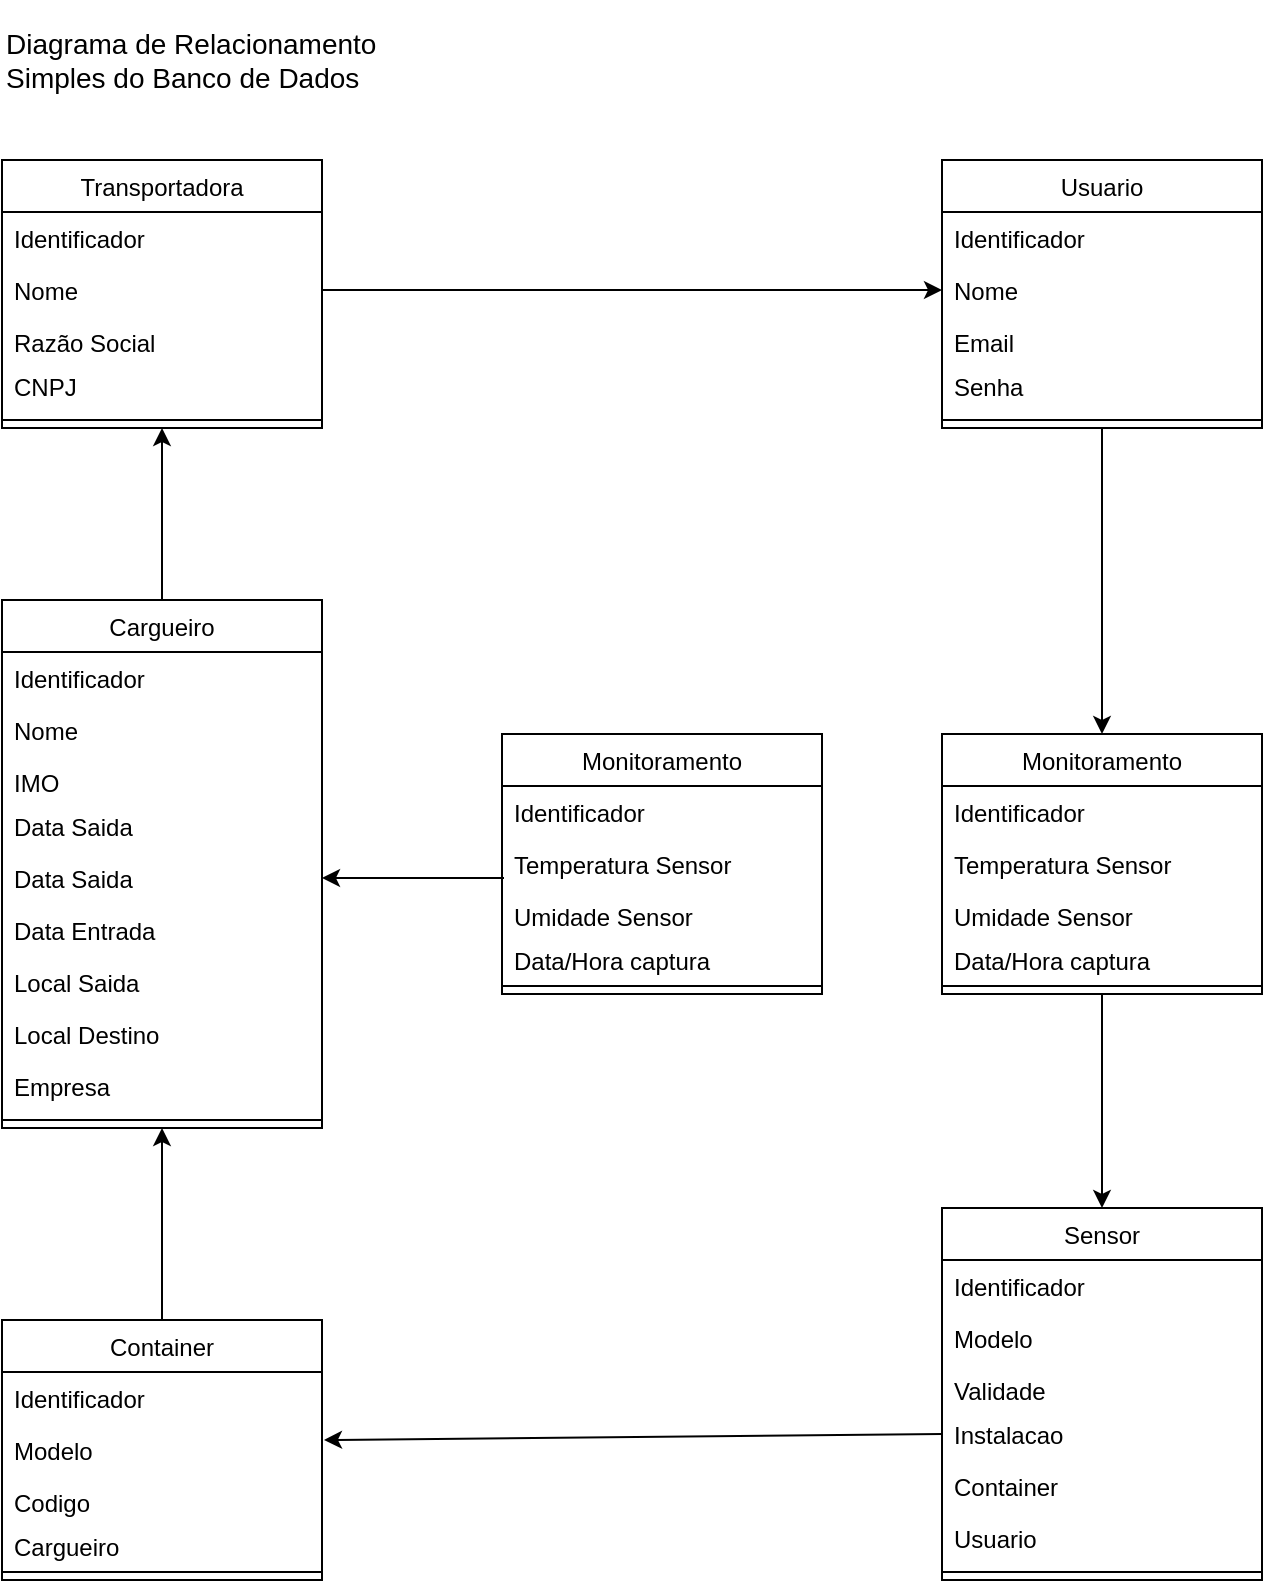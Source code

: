 <mxfile version="21.0.6" type="device"><diagram id="C5RBs43oDa-KdzZeNtuy" name="Page-1"><mxGraphModel dx="1444" dy="796" grid="1" gridSize="10" guides="1" tooltips="1" connect="1" arrows="1" fold="1" page="1" pageScale="1" pageWidth="827" pageHeight="1169" math="0" shadow="0"><root><mxCell id="WIyWlLk6GJQsqaUBKTNV-0"/><mxCell id="WIyWlLk6GJQsqaUBKTNV-1" parent="WIyWlLk6GJQsqaUBKTNV-0"/><mxCell id="zkfFHV4jXpPFQw0GAbJ--13" value="Usuario" style="swimlane;fontStyle=0;align=center;verticalAlign=top;childLayout=stackLayout;horizontal=1;startSize=26;horizontalStack=0;resizeParent=1;resizeLast=0;collapsible=1;marginBottom=0;rounded=0;shadow=0;strokeWidth=1;" parent="WIyWlLk6GJQsqaUBKTNV-1" vertex="1"><mxGeometry x="569" y="200" width="160" height="134" as="geometry"><mxRectangle x="340" y="380" width="170" height="26" as="alternateBounds"/></mxGeometry></mxCell><mxCell id="zkfFHV4jXpPFQw0GAbJ--1" value="Identificador" style="text;align=left;verticalAlign=top;spacingLeft=4;spacingRight=4;overflow=hidden;rotatable=0;points=[[0,0.5],[1,0.5]];portConstraint=eastwest;" parent="zkfFHV4jXpPFQw0GAbJ--13" vertex="1"><mxGeometry y="26" width="160" height="26" as="geometry"/></mxCell><mxCell id="zkfFHV4jXpPFQw0GAbJ--2" value="Nome" style="text;align=left;verticalAlign=top;spacingLeft=4;spacingRight=4;overflow=hidden;rotatable=0;points=[[0,0.5],[1,0.5]];portConstraint=eastwest;rounded=0;shadow=0;html=0;" parent="zkfFHV4jXpPFQw0GAbJ--13" vertex="1"><mxGeometry y="52" width="160" height="26" as="geometry"/></mxCell><mxCell id="zkfFHV4jXpPFQw0GAbJ--3" value="Email" style="text;align=left;verticalAlign=top;spacingLeft=4;spacingRight=4;overflow=hidden;rotatable=0;points=[[0,0.5],[1,0.5]];portConstraint=eastwest;rounded=0;shadow=0;html=0;" parent="zkfFHV4jXpPFQw0GAbJ--13" vertex="1"><mxGeometry y="78" width="160" height="22" as="geometry"/></mxCell><mxCell id="zkfFHV4jXpPFQw0GAbJ--5" value="Senha" style="text;align=left;verticalAlign=top;spacingLeft=4;spacingRight=4;overflow=hidden;rotatable=0;points=[[0,0.5],[1,0.5]];portConstraint=eastwest;" parent="zkfFHV4jXpPFQw0GAbJ--13" vertex="1"><mxGeometry y="100" width="160" height="26" as="geometry"/></mxCell><mxCell id="zkfFHV4jXpPFQw0GAbJ--15" value="" style="line;html=1;strokeWidth=1;align=left;verticalAlign=middle;spacingTop=-1;spacingLeft=3;spacingRight=3;rotatable=0;labelPosition=right;points=[];portConstraint=eastwest;" parent="zkfFHV4jXpPFQw0GAbJ--13" vertex="1"><mxGeometry y="126" width="160" height="8" as="geometry"/></mxCell><mxCell id="v5CBIuiCoPk4hRv3MBNu-3" value="Transportadora" style="swimlane;fontStyle=0;align=center;verticalAlign=top;childLayout=stackLayout;horizontal=1;startSize=26;horizontalStack=0;resizeParent=1;resizeLast=0;collapsible=1;marginBottom=0;rounded=0;shadow=0;strokeWidth=1;" vertex="1" parent="WIyWlLk6GJQsqaUBKTNV-1"><mxGeometry x="99" y="200" width="160" height="134" as="geometry"><mxRectangle x="340" y="380" width="170" height="26" as="alternateBounds"/></mxGeometry></mxCell><mxCell id="v5CBIuiCoPk4hRv3MBNu-4" value="Identificador" style="text;align=left;verticalAlign=top;spacingLeft=4;spacingRight=4;overflow=hidden;rotatable=0;points=[[0,0.5],[1,0.5]];portConstraint=eastwest;" vertex="1" parent="v5CBIuiCoPk4hRv3MBNu-3"><mxGeometry y="26" width="160" height="26" as="geometry"/></mxCell><mxCell id="v5CBIuiCoPk4hRv3MBNu-5" value="Nome" style="text;align=left;verticalAlign=top;spacingLeft=4;spacingRight=4;overflow=hidden;rotatable=0;points=[[0,0.5],[1,0.5]];portConstraint=eastwest;rounded=0;shadow=0;html=0;" vertex="1" parent="v5CBIuiCoPk4hRv3MBNu-3"><mxGeometry y="52" width="160" height="26" as="geometry"/></mxCell><mxCell id="v5CBIuiCoPk4hRv3MBNu-6" value="Razão Social" style="text;align=left;verticalAlign=top;spacingLeft=4;spacingRight=4;overflow=hidden;rotatable=0;points=[[0,0.5],[1,0.5]];portConstraint=eastwest;rounded=0;shadow=0;html=0;" vertex="1" parent="v5CBIuiCoPk4hRv3MBNu-3"><mxGeometry y="78" width="160" height="22" as="geometry"/></mxCell><mxCell id="v5CBIuiCoPk4hRv3MBNu-7" value="CNPJ" style="text;align=left;verticalAlign=top;spacingLeft=4;spacingRight=4;overflow=hidden;rotatable=0;points=[[0,0.5],[1,0.5]];portConstraint=eastwest;" vertex="1" parent="v5CBIuiCoPk4hRv3MBNu-3"><mxGeometry y="100" width="160" height="26" as="geometry"/></mxCell><mxCell id="v5CBIuiCoPk4hRv3MBNu-8" value="" style="line;html=1;strokeWidth=1;align=left;verticalAlign=middle;spacingTop=-1;spacingLeft=3;spacingRight=3;rotatable=0;labelPosition=right;points=[];portConstraint=eastwest;" vertex="1" parent="v5CBIuiCoPk4hRv3MBNu-3"><mxGeometry y="126" width="160" height="8" as="geometry"/></mxCell><mxCell id="v5CBIuiCoPk4hRv3MBNu-9" value="Cargueiro" style="swimlane;fontStyle=0;align=center;verticalAlign=top;childLayout=stackLayout;horizontal=1;startSize=26;horizontalStack=0;resizeParent=1;resizeLast=0;collapsible=1;marginBottom=0;rounded=0;shadow=0;strokeWidth=1;" vertex="1" parent="WIyWlLk6GJQsqaUBKTNV-1"><mxGeometry x="99" y="420" width="160" height="264" as="geometry"><mxRectangle x="340" y="380" width="170" height="26" as="alternateBounds"/></mxGeometry></mxCell><mxCell id="v5CBIuiCoPk4hRv3MBNu-10" value="Identificador" style="text;align=left;verticalAlign=top;spacingLeft=4;spacingRight=4;overflow=hidden;rotatable=0;points=[[0,0.5],[1,0.5]];portConstraint=eastwest;" vertex="1" parent="v5CBIuiCoPk4hRv3MBNu-9"><mxGeometry y="26" width="160" height="26" as="geometry"/></mxCell><mxCell id="v5CBIuiCoPk4hRv3MBNu-11" value="Nome" style="text;align=left;verticalAlign=top;spacingLeft=4;spacingRight=4;overflow=hidden;rotatable=0;points=[[0,0.5],[1,0.5]];portConstraint=eastwest;rounded=0;shadow=0;html=0;" vertex="1" parent="v5CBIuiCoPk4hRv3MBNu-9"><mxGeometry y="52" width="160" height="26" as="geometry"/></mxCell><mxCell id="v5CBIuiCoPk4hRv3MBNu-12" value="IMO" style="text;align=left;verticalAlign=top;spacingLeft=4;spacingRight=4;overflow=hidden;rotatable=0;points=[[0,0.5],[1,0.5]];portConstraint=eastwest;rounded=0;shadow=0;html=0;" vertex="1" parent="v5CBIuiCoPk4hRv3MBNu-9"><mxGeometry y="78" width="160" height="22" as="geometry"/></mxCell><mxCell id="v5CBIuiCoPk4hRv3MBNu-13" value="Data Saida" style="text;align=left;verticalAlign=top;spacingLeft=4;spacingRight=4;overflow=hidden;rotatable=0;points=[[0,0.5],[1,0.5]];portConstraint=eastwest;" vertex="1" parent="v5CBIuiCoPk4hRv3MBNu-9"><mxGeometry y="100" width="160" height="26" as="geometry"/></mxCell><mxCell id="v5CBIuiCoPk4hRv3MBNu-15" value="Data Saida" style="text;align=left;verticalAlign=top;spacingLeft=4;spacingRight=4;overflow=hidden;rotatable=0;points=[[0,0.5],[1,0.5]];portConstraint=eastwest;" vertex="1" parent="v5CBIuiCoPk4hRv3MBNu-9"><mxGeometry y="126" width="160" height="26" as="geometry"/></mxCell><mxCell id="v5CBIuiCoPk4hRv3MBNu-16" value="Data Entrada" style="text;align=left;verticalAlign=top;spacingLeft=4;spacingRight=4;overflow=hidden;rotatable=0;points=[[0,0.5],[1,0.5]];portConstraint=eastwest;" vertex="1" parent="v5CBIuiCoPk4hRv3MBNu-9"><mxGeometry y="152" width="160" height="26" as="geometry"/></mxCell><mxCell id="v5CBIuiCoPk4hRv3MBNu-17" value="Local Saida" style="text;align=left;verticalAlign=top;spacingLeft=4;spacingRight=4;overflow=hidden;rotatable=0;points=[[0,0.5],[1,0.5]];portConstraint=eastwest;" vertex="1" parent="v5CBIuiCoPk4hRv3MBNu-9"><mxGeometry y="178" width="160" height="26" as="geometry"/></mxCell><mxCell id="v5CBIuiCoPk4hRv3MBNu-18" value="Local Destino" style="text;align=left;verticalAlign=top;spacingLeft=4;spacingRight=4;overflow=hidden;rotatable=0;points=[[0,0.5],[1,0.5]];portConstraint=eastwest;" vertex="1" parent="v5CBIuiCoPk4hRv3MBNu-9"><mxGeometry y="204" width="160" height="26" as="geometry"/></mxCell><mxCell id="v5CBIuiCoPk4hRv3MBNu-19" value="Empresa" style="text;align=left;verticalAlign=top;spacingLeft=4;spacingRight=4;overflow=hidden;rotatable=0;points=[[0,0.5],[1,0.5]];portConstraint=eastwest;" vertex="1" parent="v5CBIuiCoPk4hRv3MBNu-9"><mxGeometry y="230" width="160" height="26" as="geometry"/></mxCell><mxCell id="v5CBIuiCoPk4hRv3MBNu-14" value="" style="line;html=1;strokeWidth=1;align=left;verticalAlign=middle;spacingTop=-1;spacingLeft=3;spacingRight=3;rotatable=0;labelPosition=right;points=[];portConstraint=eastwest;" vertex="1" parent="v5CBIuiCoPk4hRv3MBNu-9"><mxGeometry y="256" width="160" height="8" as="geometry"/></mxCell><mxCell id="v5CBIuiCoPk4hRv3MBNu-21" value="Sensor" style="swimlane;fontStyle=0;align=center;verticalAlign=top;childLayout=stackLayout;horizontal=1;startSize=26;horizontalStack=0;resizeParent=1;resizeLast=0;collapsible=1;marginBottom=0;rounded=0;shadow=0;strokeWidth=1;" vertex="1" parent="WIyWlLk6GJQsqaUBKTNV-1"><mxGeometry x="569" y="724" width="160" height="186" as="geometry"><mxRectangle x="340" y="380" width="170" height="26" as="alternateBounds"/></mxGeometry></mxCell><mxCell id="v5CBIuiCoPk4hRv3MBNu-22" value="Identificador" style="text;align=left;verticalAlign=top;spacingLeft=4;spacingRight=4;overflow=hidden;rotatable=0;points=[[0,0.5],[1,0.5]];portConstraint=eastwest;" vertex="1" parent="v5CBIuiCoPk4hRv3MBNu-21"><mxGeometry y="26" width="160" height="26" as="geometry"/></mxCell><mxCell id="v5CBIuiCoPk4hRv3MBNu-23" value="Modelo" style="text;align=left;verticalAlign=top;spacingLeft=4;spacingRight=4;overflow=hidden;rotatable=0;points=[[0,0.5],[1,0.5]];portConstraint=eastwest;rounded=0;shadow=0;html=0;" vertex="1" parent="v5CBIuiCoPk4hRv3MBNu-21"><mxGeometry y="52" width="160" height="26" as="geometry"/></mxCell><mxCell id="v5CBIuiCoPk4hRv3MBNu-24" value="Validade" style="text;align=left;verticalAlign=top;spacingLeft=4;spacingRight=4;overflow=hidden;rotatable=0;points=[[0,0.5],[1,0.5]];portConstraint=eastwest;rounded=0;shadow=0;html=0;" vertex="1" parent="v5CBIuiCoPk4hRv3MBNu-21"><mxGeometry y="78" width="160" height="22" as="geometry"/></mxCell><mxCell id="v5CBIuiCoPk4hRv3MBNu-27" value="Instalacao" style="text;align=left;verticalAlign=top;spacingLeft=4;spacingRight=4;overflow=hidden;rotatable=0;points=[[0,0.5],[1,0.5]];portConstraint=eastwest;" vertex="1" parent="v5CBIuiCoPk4hRv3MBNu-21"><mxGeometry y="100" width="160" height="26" as="geometry"/></mxCell><mxCell id="v5CBIuiCoPk4hRv3MBNu-25" value="Container" style="text;align=left;verticalAlign=top;spacingLeft=4;spacingRight=4;overflow=hidden;rotatable=0;points=[[0,0.5],[1,0.5]];portConstraint=eastwest;" vertex="1" parent="v5CBIuiCoPk4hRv3MBNu-21"><mxGeometry y="126" width="160" height="26" as="geometry"/></mxCell><mxCell id="v5CBIuiCoPk4hRv3MBNu-28" value="Usuario" style="text;align=left;verticalAlign=top;spacingLeft=4;spacingRight=4;overflow=hidden;rotatable=0;points=[[0,0.5],[1,0.5]];portConstraint=eastwest;" vertex="1" parent="v5CBIuiCoPk4hRv3MBNu-21"><mxGeometry y="152" width="160" height="26" as="geometry"/></mxCell><mxCell id="v5CBIuiCoPk4hRv3MBNu-26" value="" style="line;html=1;strokeWidth=1;align=left;verticalAlign=middle;spacingTop=-1;spacingLeft=3;spacingRight=3;rotatable=0;labelPosition=right;points=[];portConstraint=eastwest;" vertex="1" parent="v5CBIuiCoPk4hRv3MBNu-21"><mxGeometry y="178" width="160" height="8" as="geometry"/></mxCell><mxCell id="v5CBIuiCoPk4hRv3MBNu-29" value="Container" style="swimlane;fontStyle=0;align=center;verticalAlign=top;childLayout=stackLayout;horizontal=1;startSize=26;horizontalStack=0;resizeParent=1;resizeLast=0;collapsible=1;marginBottom=0;rounded=0;shadow=0;strokeWidth=1;" vertex="1" parent="WIyWlLk6GJQsqaUBKTNV-1"><mxGeometry x="99" y="780" width="160" height="130" as="geometry"><mxRectangle x="340" y="380" width="170" height="26" as="alternateBounds"/></mxGeometry></mxCell><mxCell id="v5CBIuiCoPk4hRv3MBNu-30" value="Identificador" style="text;align=left;verticalAlign=top;spacingLeft=4;spacingRight=4;overflow=hidden;rotatable=0;points=[[0,0.5],[1,0.5]];portConstraint=eastwest;" vertex="1" parent="v5CBIuiCoPk4hRv3MBNu-29"><mxGeometry y="26" width="160" height="26" as="geometry"/></mxCell><mxCell id="v5CBIuiCoPk4hRv3MBNu-31" value="Modelo" style="text;align=left;verticalAlign=top;spacingLeft=4;spacingRight=4;overflow=hidden;rotatable=0;points=[[0,0.5],[1,0.5]];portConstraint=eastwest;rounded=0;shadow=0;html=0;" vertex="1" parent="v5CBIuiCoPk4hRv3MBNu-29"><mxGeometry y="52" width="160" height="26" as="geometry"/></mxCell><mxCell id="v5CBIuiCoPk4hRv3MBNu-37" value="Codigo" style="text;align=left;verticalAlign=top;spacingLeft=4;spacingRight=4;overflow=hidden;rotatable=0;points=[[0,0.5],[1,0.5]];portConstraint=eastwest;rounded=0;shadow=0;html=0;" vertex="1" parent="v5CBIuiCoPk4hRv3MBNu-29"><mxGeometry y="78" width="160" height="22" as="geometry"/></mxCell><mxCell id="v5CBIuiCoPk4hRv3MBNu-32" value="Cargueiro" style="text;align=left;verticalAlign=top;spacingLeft=4;spacingRight=4;overflow=hidden;rotatable=0;points=[[0,0.5],[1,0.5]];portConstraint=eastwest;rounded=0;shadow=0;html=0;" vertex="1" parent="v5CBIuiCoPk4hRv3MBNu-29"><mxGeometry y="100" width="160" height="22" as="geometry"/></mxCell><mxCell id="v5CBIuiCoPk4hRv3MBNu-36" value="" style="line;html=1;strokeWidth=1;align=left;verticalAlign=middle;spacingTop=-1;spacingLeft=3;spacingRight=3;rotatable=0;labelPosition=right;points=[];portConstraint=eastwest;" vertex="1" parent="v5CBIuiCoPk4hRv3MBNu-29"><mxGeometry y="122" width="160" height="8" as="geometry"/></mxCell><mxCell id="v5CBIuiCoPk4hRv3MBNu-40" value="Monitoramento" style="swimlane;fontStyle=0;align=center;verticalAlign=top;childLayout=stackLayout;horizontal=1;startSize=26;horizontalStack=0;resizeParent=1;resizeLast=0;collapsible=1;marginBottom=0;rounded=0;shadow=0;strokeWidth=1;" vertex="1" parent="WIyWlLk6GJQsqaUBKTNV-1"><mxGeometry x="569" y="487" width="160" height="130" as="geometry"><mxRectangle x="340" y="380" width="170" height="26" as="alternateBounds"/></mxGeometry></mxCell><mxCell id="v5CBIuiCoPk4hRv3MBNu-41" value="Identificador" style="text;align=left;verticalAlign=top;spacingLeft=4;spacingRight=4;overflow=hidden;rotatable=0;points=[[0,0.5],[1,0.5]];portConstraint=eastwest;" vertex="1" parent="v5CBIuiCoPk4hRv3MBNu-40"><mxGeometry y="26" width="160" height="26" as="geometry"/></mxCell><mxCell id="v5CBIuiCoPk4hRv3MBNu-42" value="Temperatura Sensor" style="text;align=left;verticalAlign=top;spacingLeft=4;spacingRight=4;overflow=hidden;rotatable=0;points=[[0,0.5],[1,0.5]];portConstraint=eastwest;rounded=0;shadow=0;html=0;" vertex="1" parent="v5CBIuiCoPk4hRv3MBNu-40"><mxGeometry y="52" width="160" height="26" as="geometry"/></mxCell><mxCell id="v5CBIuiCoPk4hRv3MBNu-43" value="Umidade Sensor" style="text;align=left;verticalAlign=top;spacingLeft=4;spacingRight=4;overflow=hidden;rotatable=0;points=[[0,0.5],[1,0.5]];portConstraint=eastwest;rounded=0;shadow=0;html=0;" vertex="1" parent="v5CBIuiCoPk4hRv3MBNu-40"><mxGeometry y="78" width="160" height="22" as="geometry"/></mxCell><mxCell id="v5CBIuiCoPk4hRv3MBNu-44" value="Data/Hora captura" style="text;align=left;verticalAlign=top;spacingLeft=4;spacingRight=4;overflow=hidden;rotatable=0;points=[[0,0.5],[1,0.5]];portConstraint=eastwest;rounded=0;shadow=0;html=0;" vertex="1" parent="v5CBIuiCoPk4hRv3MBNu-40"><mxGeometry y="100" width="160" height="22" as="geometry"/></mxCell><mxCell id="v5CBIuiCoPk4hRv3MBNu-45" value="" style="line;html=1;strokeWidth=1;align=left;verticalAlign=middle;spacingTop=-1;spacingLeft=3;spacingRight=3;rotatable=0;labelPosition=right;points=[];portConstraint=eastwest;" vertex="1" parent="v5CBIuiCoPk4hRv3MBNu-40"><mxGeometry y="122" width="160" height="8" as="geometry"/></mxCell><mxCell id="v5CBIuiCoPk4hRv3MBNu-46" value="" style="endArrow=classic;html=1;rounded=0;exitX=0.5;exitY=1;exitDx=0;exitDy=0;entryX=0.5;entryY=0;entryDx=0;entryDy=0;" edge="1" parent="WIyWlLk6GJQsqaUBKTNV-1" source="zkfFHV4jXpPFQw0GAbJ--13" target="v5CBIuiCoPk4hRv3MBNu-40"><mxGeometry width="50" height="50" relative="1" as="geometry"><mxPoint x="669" y="450" as="sourcePoint"/><mxPoint x="719" y="400" as="targetPoint"/></mxGeometry></mxCell><mxCell id="v5CBIuiCoPk4hRv3MBNu-47" value="" style="endArrow=classic;html=1;rounded=0;entryX=0.5;entryY=0;entryDx=0;entryDy=0;exitX=0.5;exitY=1;exitDx=0;exitDy=0;" edge="1" parent="WIyWlLk6GJQsqaUBKTNV-1" source="v5CBIuiCoPk4hRv3MBNu-40" target="v5CBIuiCoPk4hRv3MBNu-21"><mxGeometry width="50" height="50" relative="1" as="geometry"><mxPoint x="869.5" y="530" as="sourcePoint"/><mxPoint x="869" y="586" as="targetPoint"/></mxGeometry></mxCell><mxCell id="v5CBIuiCoPk4hRv3MBNu-51" value="" style="endArrow=classic;html=1;rounded=0;entryX=0.5;entryY=1;entryDx=0;entryDy=0;exitX=0.5;exitY=0;exitDx=0;exitDy=0;" edge="1" parent="WIyWlLk6GJQsqaUBKTNV-1" source="v5CBIuiCoPk4hRv3MBNu-29" target="v5CBIuiCoPk4hRv3MBNu-9"><mxGeometry width="50" height="50" relative="1" as="geometry"><mxPoint x="439" y="700" as="sourcePoint"/><mxPoint x="489" y="650" as="targetPoint"/></mxGeometry></mxCell><mxCell id="v5CBIuiCoPk4hRv3MBNu-55" value="" style="endArrow=classic;html=1;rounded=0;entryX=0.5;entryY=1;entryDx=0;entryDy=0;exitX=0.5;exitY=0;exitDx=0;exitDy=0;" edge="1" parent="WIyWlLk6GJQsqaUBKTNV-1" source="v5CBIuiCoPk4hRv3MBNu-9" target="v5CBIuiCoPk4hRv3MBNu-3"><mxGeometry width="50" height="50" relative="1" as="geometry"><mxPoint x="239" y="510" as="sourcePoint"/><mxPoint x="289" y="460" as="targetPoint"/></mxGeometry></mxCell><mxCell id="v5CBIuiCoPk4hRv3MBNu-168" value="Monitoramento" style="swimlane;fontStyle=0;align=center;verticalAlign=top;childLayout=stackLayout;horizontal=1;startSize=26;horizontalStack=0;resizeParent=1;resizeLast=0;collapsible=1;marginBottom=0;rounded=0;shadow=0;strokeWidth=1;" vertex="1" parent="WIyWlLk6GJQsqaUBKTNV-1"><mxGeometry x="349" y="487" width="160" height="130" as="geometry"><mxRectangle x="340" y="380" width="170" height="26" as="alternateBounds"/></mxGeometry></mxCell><mxCell id="v5CBIuiCoPk4hRv3MBNu-169" value="Identificador" style="text;align=left;verticalAlign=top;spacingLeft=4;spacingRight=4;overflow=hidden;rotatable=0;points=[[0,0.5],[1,0.5]];portConstraint=eastwest;" vertex="1" parent="v5CBIuiCoPk4hRv3MBNu-168"><mxGeometry y="26" width="160" height="26" as="geometry"/></mxCell><mxCell id="v5CBIuiCoPk4hRv3MBNu-170" value="Temperatura Sensor" style="text;align=left;verticalAlign=top;spacingLeft=4;spacingRight=4;overflow=hidden;rotatable=0;points=[[0,0.5],[1,0.5]];portConstraint=eastwest;rounded=0;shadow=0;html=0;" vertex="1" parent="v5CBIuiCoPk4hRv3MBNu-168"><mxGeometry y="52" width="160" height="26" as="geometry"/></mxCell><mxCell id="v5CBIuiCoPk4hRv3MBNu-171" value="Umidade Sensor" style="text;align=left;verticalAlign=top;spacingLeft=4;spacingRight=4;overflow=hidden;rotatable=0;points=[[0,0.5],[1,0.5]];portConstraint=eastwest;rounded=0;shadow=0;html=0;" vertex="1" parent="v5CBIuiCoPk4hRv3MBNu-168"><mxGeometry y="78" width="160" height="22" as="geometry"/></mxCell><mxCell id="v5CBIuiCoPk4hRv3MBNu-172" value="Data/Hora captura" style="text;align=left;verticalAlign=top;spacingLeft=4;spacingRight=4;overflow=hidden;rotatable=0;points=[[0,0.5],[1,0.5]];portConstraint=eastwest;rounded=0;shadow=0;html=0;" vertex="1" parent="v5CBIuiCoPk4hRv3MBNu-168"><mxGeometry y="100" width="160" height="22" as="geometry"/></mxCell><mxCell id="v5CBIuiCoPk4hRv3MBNu-173" value="" style="line;html=1;strokeWidth=1;align=left;verticalAlign=middle;spacingTop=-1;spacingLeft=3;spacingRight=3;rotatable=0;labelPosition=right;points=[];portConstraint=eastwest;" vertex="1" parent="v5CBIuiCoPk4hRv3MBNu-168"><mxGeometry y="122" width="160" height="8" as="geometry"/></mxCell><mxCell id="v5CBIuiCoPk4hRv3MBNu-174" value="" style="endArrow=classic;html=1;rounded=0;entryX=0;entryY=0.5;entryDx=0;entryDy=0;exitX=1;exitY=0.5;exitDx=0;exitDy=0;" edge="1" parent="WIyWlLk6GJQsqaUBKTNV-1" source="v5CBIuiCoPk4hRv3MBNu-5" target="zkfFHV4jXpPFQw0GAbJ--2"><mxGeometry width="50" height="50" relative="1" as="geometry"><mxPoint x="239" y="600" as="sourcePoint"/><mxPoint x="289" y="550" as="targetPoint"/></mxGeometry></mxCell><mxCell id="v5CBIuiCoPk4hRv3MBNu-177" value="Diagrama de Relacionamento Simples do Banco de Dados" style="text;html=1;strokeColor=none;fillColor=none;align=left;verticalAlign=middle;whiteSpace=wrap;rounded=0;fontSize=14;" vertex="1" parent="WIyWlLk6GJQsqaUBKTNV-1"><mxGeometry x="99" y="120" width="200" height="60" as="geometry"/></mxCell><mxCell id="v5CBIuiCoPk4hRv3MBNu-178" value="" style="endArrow=classic;html=1;rounded=0;exitX=0;exitY=0.5;exitDx=0;exitDy=0;" edge="1" parent="WIyWlLk6GJQsqaUBKTNV-1" source="v5CBIuiCoPk4hRv3MBNu-27"><mxGeometry width="50" height="50" relative="1" as="geometry"><mxPoint x="420" y="610" as="sourcePoint"/><mxPoint x="260" y="840" as="targetPoint"/></mxGeometry></mxCell><mxCell id="v5CBIuiCoPk4hRv3MBNu-180" value="" style="endArrow=classic;html=1;rounded=0;" edge="1" parent="WIyWlLk6GJQsqaUBKTNV-1" target="v5CBIuiCoPk4hRv3MBNu-15"><mxGeometry width="50" height="50" relative="1" as="geometry"><mxPoint x="350" y="559" as="sourcePoint"/><mxPoint x="260" y="559" as="targetPoint"/></mxGeometry></mxCell></root></mxGraphModel></diagram></mxfile>